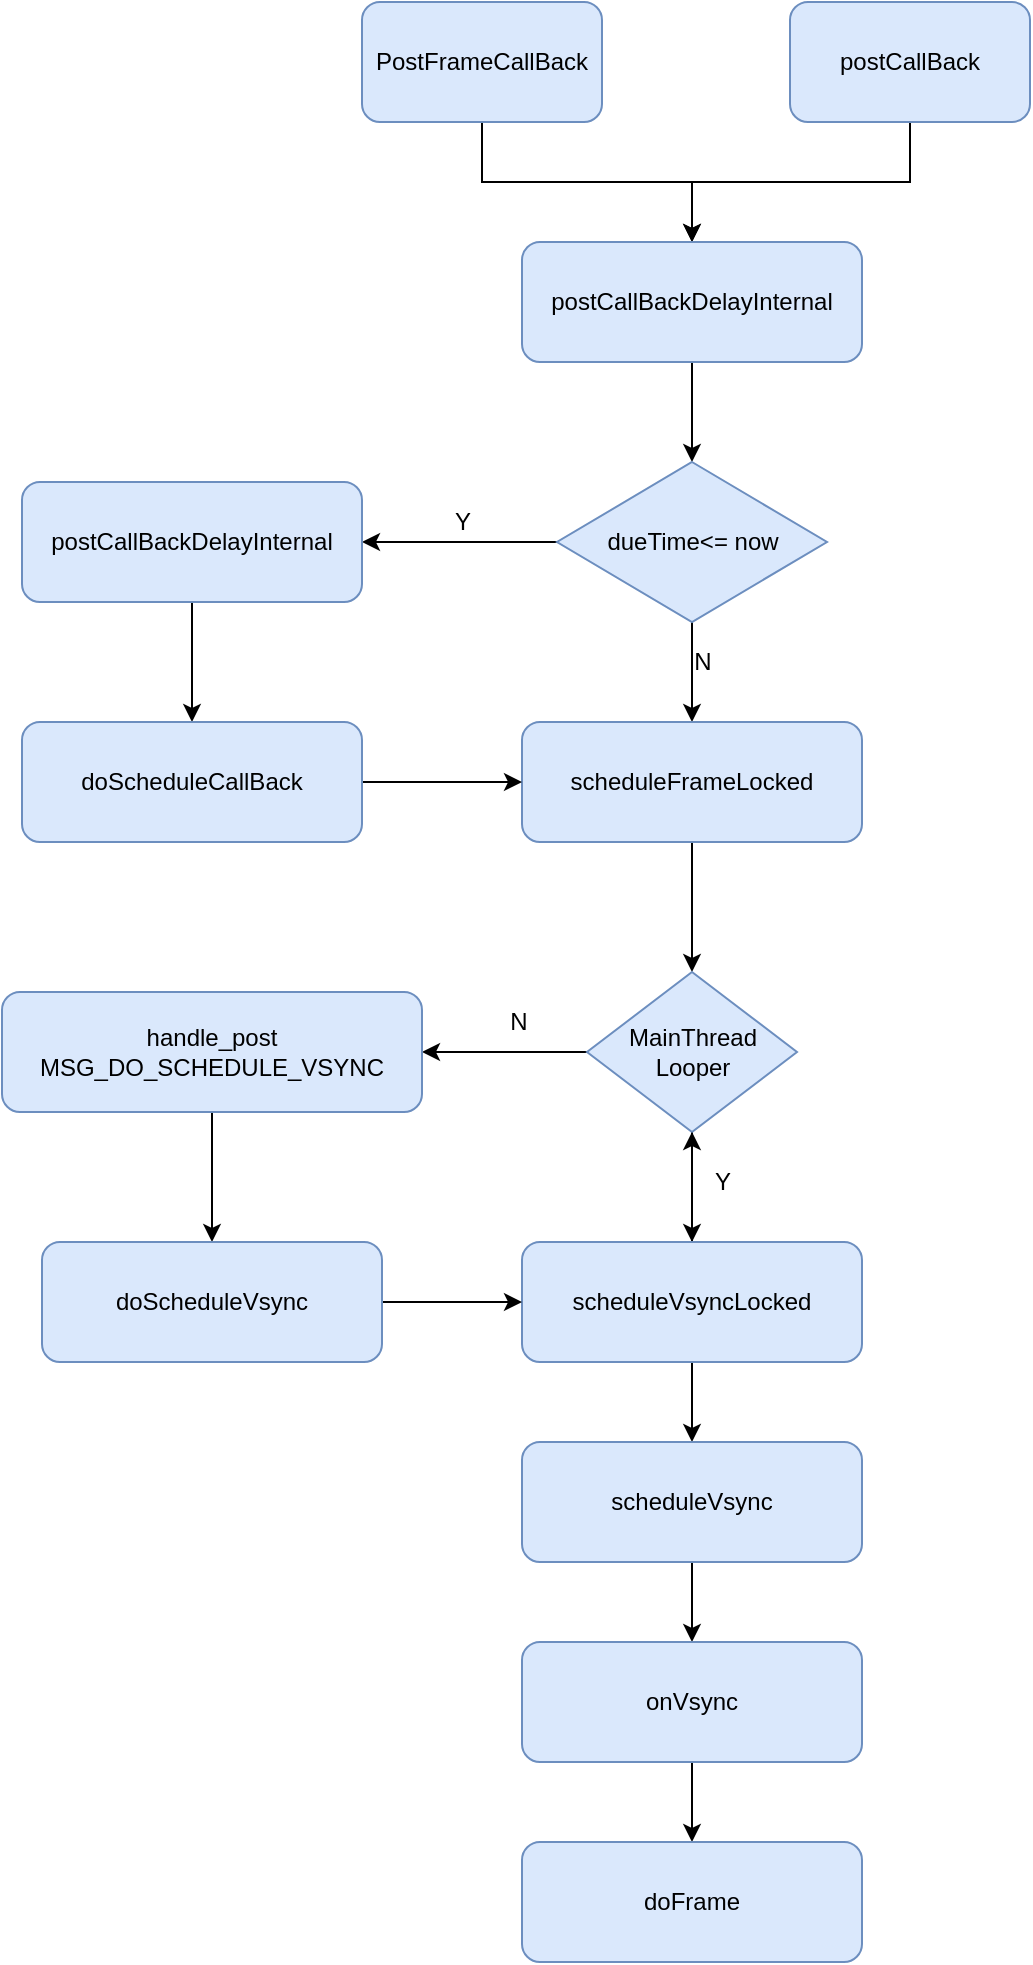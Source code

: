 <mxfile version="14.8.4" type="github">
  <diagram id="BB0xwgs0AP6PWm0HMwgC" name="第 1 页">
    <mxGraphModel dx="2827" dy="1162" grid="1" gridSize="10" guides="1" tooltips="1" connect="1" arrows="1" fold="1" page="1" pageScale="1" pageWidth="827" pageHeight="1169" math="0" shadow="0">
      <root>
        <mxCell id="0" />
        <mxCell id="1" parent="0" />
        <mxCell id="fDFAljMpXvQzv58OA7Bz-5" style="edgeStyle=orthogonalEdgeStyle;rounded=0;orthogonalLoop=1;jettySize=auto;html=1;" edge="1" parent="1" source="fDFAljMpXvQzv58OA7Bz-1" target="fDFAljMpXvQzv58OA7Bz-4">
          <mxGeometry relative="1" as="geometry" />
        </mxCell>
        <mxCell id="fDFAljMpXvQzv58OA7Bz-1" value="PostFrameCallBack" style="rounded=1;whiteSpace=wrap;html=1;fillColor=#dae8fc;strokeColor=#6c8ebf;" vertex="1" parent="1">
          <mxGeometry x="80" y="100" width="120" height="60" as="geometry" />
        </mxCell>
        <mxCell id="fDFAljMpXvQzv58OA7Bz-6" style="edgeStyle=orthogonalEdgeStyle;rounded=0;orthogonalLoop=1;jettySize=auto;html=1;entryX=0.5;entryY=0;entryDx=0;entryDy=0;" edge="1" parent="1" source="fDFAljMpXvQzv58OA7Bz-3" target="fDFAljMpXvQzv58OA7Bz-4">
          <mxGeometry relative="1" as="geometry" />
        </mxCell>
        <mxCell id="fDFAljMpXvQzv58OA7Bz-3" value="postCallBack" style="rounded=1;whiteSpace=wrap;html=1;fillColor=#dae8fc;strokeColor=#6c8ebf;" vertex="1" parent="1">
          <mxGeometry x="294" y="100" width="120" height="60" as="geometry" />
        </mxCell>
        <mxCell id="fDFAljMpXvQzv58OA7Bz-8" value="" style="edgeStyle=orthogonalEdgeStyle;rounded=0;orthogonalLoop=1;jettySize=auto;html=1;" edge="1" parent="1" source="fDFAljMpXvQzv58OA7Bz-4" target="fDFAljMpXvQzv58OA7Bz-7">
          <mxGeometry relative="1" as="geometry" />
        </mxCell>
        <mxCell id="fDFAljMpXvQzv58OA7Bz-4" value="postCallBackDelayInternal" style="rounded=1;whiteSpace=wrap;html=1;fillColor=#dae8fc;strokeColor=#6c8ebf;" vertex="1" parent="1">
          <mxGeometry x="160" y="220" width="170" height="60" as="geometry" />
        </mxCell>
        <mxCell id="fDFAljMpXvQzv58OA7Bz-10" value="" style="edgeStyle=orthogonalEdgeStyle;rounded=0;orthogonalLoop=1;jettySize=auto;html=1;" edge="1" parent="1" source="fDFAljMpXvQzv58OA7Bz-7" target="fDFAljMpXvQzv58OA7Bz-9">
          <mxGeometry relative="1" as="geometry" />
        </mxCell>
        <mxCell id="fDFAljMpXvQzv58OA7Bz-12" value="" style="edgeStyle=orthogonalEdgeStyle;rounded=0;orthogonalLoop=1;jettySize=auto;html=1;" edge="1" parent="1" source="fDFAljMpXvQzv58OA7Bz-7" target="fDFAljMpXvQzv58OA7Bz-11">
          <mxGeometry relative="1" as="geometry" />
        </mxCell>
        <mxCell id="fDFAljMpXvQzv58OA7Bz-7" value="dueTime&amp;lt;= now" style="rhombus;whiteSpace=wrap;html=1;fillColor=#dae8fc;strokeColor=#6c8ebf;" vertex="1" parent="1">
          <mxGeometry x="177.5" y="330" width="135" height="80" as="geometry" />
        </mxCell>
        <mxCell id="fDFAljMpXvQzv58OA7Bz-18" value="" style="edgeStyle=orthogonalEdgeStyle;rounded=0;orthogonalLoop=1;jettySize=auto;html=1;" edge="1" parent="1" source="fDFAljMpXvQzv58OA7Bz-9" target="fDFAljMpXvQzv58OA7Bz-17">
          <mxGeometry relative="1" as="geometry" />
        </mxCell>
        <mxCell id="fDFAljMpXvQzv58OA7Bz-9" value="postCallBackDelayInternal" style="rounded=1;whiteSpace=wrap;html=1;fillColor=#dae8fc;strokeColor=#6c8ebf;" vertex="1" parent="1">
          <mxGeometry x="-90" y="340" width="170" height="60" as="geometry" />
        </mxCell>
        <mxCell id="fDFAljMpXvQzv58OA7Bz-21" value="" style="edgeStyle=orthogonalEdgeStyle;rounded=0;orthogonalLoop=1;jettySize=auto;html=1;" edge="1" parent="1" source="fDFAljMpXvQzv58OA7Bz-11" target="fDFAljMpXvQzv58OA7Bz-20">
          <mxGeometry relative="1" as="geometry" />
        </mxCell>
        <mxCell id="fDFAljMpXvQzv58OA7Bz-11" value="scheduleFrameLocked" style="rounded=1;whiteSpace=wrap;html=1;fillColor=#dae8fc;strokeColor=#6c8ebf;" vertex="1" parent="1">
          <mxGeometry x="160" y="460" width="170" height="60" as="geometry" />
        </mxCell>
        <mxCell id="fDFAljMpXvQzv58OA7Bz-15" value="Y" style="text;html=1;align=center;verticalAlign=middle;resizable=0;points=[];autosize=1;strokeColor=none;" vertex="1" parent="1">
          <mxGeometry x="120" y="350" width="20" height="20" as="geometry" />
        </mxCell>
        <mxCell id="fDFAljMpXvQzv58OA7Bz-16" value="N" style="text;html=1;align=center;verticalAlign=middle;resizable=0;points=[];autosize=1;strokeColor=none;" vertex="1" parent="1">
          <mxGeometry x="240" y="420" width="20" height="20" as="geometry" />
        </mxCell>
        <mxCell id="fDFAljMpXvQzv58OA7Bz-19" value="" style="edgeStyle=orthogonalEdgeStyle;rounded=0;orthogonalLoop=1;jettySize=auto;html=1;" edge="1" parent="1" source="fDFAljMpXvQzv58OA7Bz-17" target="fDFAljMpXvQzv58OA7Bz-11">
          <mxGeometry relative="1" as="geometry" />
        </mxCell>
        <mxCell id="fDFAljMpXvQzv58OA7Bz-17" value="doScheduleCallBack" style="rounded=1;whiteSpace=wrap;html=1;fillColor=#dae8fc;strokeColor=#6c8ebf;" vertex="1" parent="1">
          <mxGeometry x="-90" y="460" width="170" height="60" as="geometry" />
        </mxCell>
        <mxCell id="fDFAljMpXvQzv58OA7Bz-24" value="" style="edgeStyle=orthogonalEdgeStyle;rounded=0;orthogonalLoop=1;jettySize=auto;html=1;" edge="1" parent="1" source="fDFAljMpXvQzv58OA7Bz-20" target="fDFAljMpXvQzv58OA7Bz-23">
          <mxGeometry relative="1" as="geometry" />
        </mxCell>
        <mxCell id="fDFAljMpXvQzv58OA7Bz-27" value="" style="edgeStyle=orthogonalEdgeStyle;rounded=0;orthogonalLoop=1;jettySize=auto;html=1;" edge="1" parent="1" source="fDFAljMpXvQzv58OA7Bz-20" target="fDFAljMpXvQzv58OA7Bz-26">
          <mxGeometry relative="1" as="geometry" />
        </mxCell>
        <mxCell id="fDFAljMpXvQzv58OA7Bz-20" value="MainThread Looper" style="rhombus;whiteSpace=wrap;html=1;fillColor=#dae8fc;strokeColor=#6c8ebf;" vertex="1" parent="1">
          <mxGeometry x="192.5" y="585" width="105" height="80" as="geometry" />
        </mxCell>
        <mxCell id="fDFAljMpXvQzv58OA7Bz-31" value="" style="edgeStyle=orthogonalEdgeStyle;rounded=0;orthogonalLoop=1;jettySize=auto;html=1;" edge="1" parent="1" source="fDFAljMpXvQzv58OA7Bz-23" target="fDFAljMpXvQzv58OA7Bz-30">
          <mxGeometry relative="1" as="geometry" />
        </mxCell>
        <mxCell id="fDFAljMpXvQzv58OA7Bz-23" value="handle_post&lt;br&gt;MSG_DO_SCHEDULE_VSYNC" style="rounded=1;whiteSpace=wrap;html=1;fillColor=#dae8fc;strokeColor=#6c8ebf;" vertex="1" parent="1">
          <mxGeometry x="-100" y="595" width="210" height="60" as="geometry" />
        </mxCell>
        <mxCell id="fDFAljMpXvQzv58OA7Bz-25" value="N" style="text;html=1;align=center;verticalAlign=middle;resizable=0;points=[];autosize=1;strokeColor=none;" vertex="1" parent="1">
          <mxGeometry x="147.5" y="600" width="20" height="20" as="geometry" />
        </mxCell>
        <mxCell id="fDFAljMpXvQzv58OA7Bz-28" value="" style="edgeStyle=orthogonalEdgeStyle;rounded=0;orthogonalLoop=1;jettySize=auto;html=1;" edge="1" parent="1" source="fDFAljMpXvQzv58OA7Bz-26" target="fDFAljMpXvQzv58OA7Bz-20">
          <mxGeometry relative="1" as="geometry" />
        </mxCell>
        <mxCell id="fDFAljMpXvQzv58OA7Bz-34" value="" style="edgeStyle=orthogonalEdgeStyle;rounded=0;orthogonalLoop=1;jettySize=auto;html=1;" edge="1" parent="1" source="fDFAljMpXvQzv58OA7Bz-26" target="fDFAljMpXvQzv58OA7Bz-33">
          <mxGeometry relative="1" as="geometry" />
        </mxCell>
        <mxCell id="fDFAljMpXvQzv58OA7Bz-26" value="scheduleVsyncLocked" style="rounded=1;whiteSpace=wrap;html=1;fillColor=#dae8fc;strokeColor=#6c8ebf;" vertex="1" parent="1">
          <mxGeometry x="160" y="720" width="170" height="60" as="geometry" />
        </mxCell>
        <mxCell id="fDFAljMpXvQzv58OA7Bz-29" value="Y" style="text;html=1;align=center;verticalAlign=middle;resizable=0;points=[];autosize=1;strokeColor=none;" vertex="1" parent="1">
          <mxGeometry x="250" y="680" width="20" height="20" as="geometry" />
        </mxCell>
        <mxCell id="fDFAljMpXvQzv58OA7Bz-32" value="" style="edgeStyle=orthogonalEdgeStyle;rounded=0;orthogonalLoop=1;jettySize=auto;html=1;" edge="1" parent="1" source="fDFAljMpXvQzv58OA7Bz-30" target="fDFAljMpXvQzv58OA7Bz-26">
          <mxGeometry relative="1" as="geometry" />
        </mxCell>
        <mxCell id="fDFAljMpXvQzv58OA7Bz-30" value="doScheduleVsync" style="rounded=1;whiteSpace=wrap;html=1;fillColor=#dae8fc;strokeColor=#6c8ebf;" vertex="1" parent="1">
          <mxGeometry x="-80" y="720" width="170" height="60" as="geometry" />
        </mxCell>
        <mxCell id="fDFAljMpXvQzv58OA7Bz-37" value="" style="edgeStyle=orthogonalEdgeStyle;rounded=0;orthogonalLoop=1;jettySize=auto;html=1;" edge="1" parent="1" source="fDFAljMpXvQzv58OA7Bz-33" target="fDFAljMpXvQzv58OA7Bz-35">
          <mxGeometry relative="1" as="geometry" />
        </mxCell>
        <mxCell id="fDFAljMpXvQzv58OA7Bz-33" value="scheduleVsync" style="rounded=1;whiteSpace=wrap;html=1;fillColor=#dae8fc;strokeColor=#6c8ebf;" vertex="1" parent="1">
          <mxGeometry x="160" y="820" width="170" height="60" as="geometry" />
        </mxCell>
        <mxCell id="fDFAljMpXvQzv58OA7Bz-39" value="" style="edgeStyle=orthogonalEdgeStyle;rounded=0;orthogonalLoop=1;jettySize=auto;html=1;" edge="1" parent="1" source="fDFAljMpXvQzv58OA7Bz-35" target="fDFAljMpXvQzv58OA7Bz-38">
          <mxGeometry relative="1" as="geometry" />
        </mxCell>
        <mxCell id="fDFAljMpXvQzv58OA7Bz-35" value="onVsync" style="rounded=1;whiteSpace=wrap;html=1;fillColor=#dae8fc;strokeColor=#6c8ebf;" vertex="1" parent="1">
          <mxGeometry x="160" y="920" width="170" height="60" as="geometry" />
        </mxCell>
        <mxCell id="fDFAljMpXvQzv58OA7Bz-38" value="doFrame" style="rounded=1;whiteSpace=wrap;html=1;fillColor=#dae8fc;strokeColor=#6c8ebf;" vertex="1" parent="1">
          <mxGeometry x="160" y="1020" width="170" height="60" as="geometry" />
        </mxCell>
      </root>
    </mxGraphModel>
  </diagram>
</mxfile>
